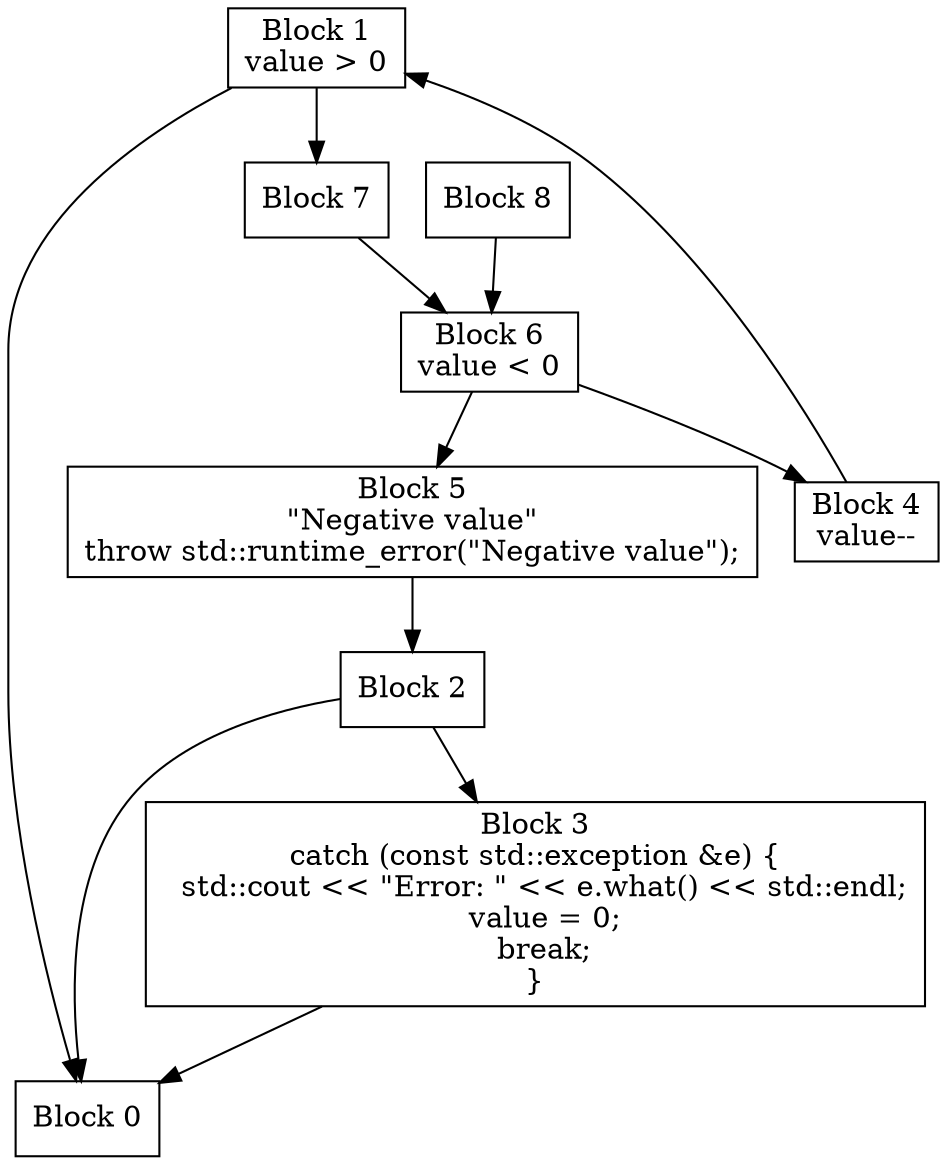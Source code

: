 digraph CFG {
  node [shape=box];
  
  0 [label="Block 0"];
  1 [label="Block 1\nvalue > 0\n"];
  2 [label="Block 2"];
  3 [label="Block 3\ncatch (const std::exception &e) {\n  std::cout << \"Error: \" << e.what() << std::endl;\n  value = 0;\n  break;\n}"];
  4 [label="Block 4\nvalue--\n"];
  5 [label="Block 5\n\"Negative value\"\nthrow std::runtime_error(\"Negative value\");"];
  6 [label="Block 6\nvalue < 0\n"];
  7 [label="Block 7"];
  8 [label="Block 8"];
  
  // Control flow edges
  1 -> 7;
  1 -> 0;
  2 -> 3;
  2 -> 0;
  3 -> 0;
  4 -> 1;
  5 -> 2;
  6 -> 5;
  6 -> 4;
  7 -> 6;
  8 -> 6;
}
